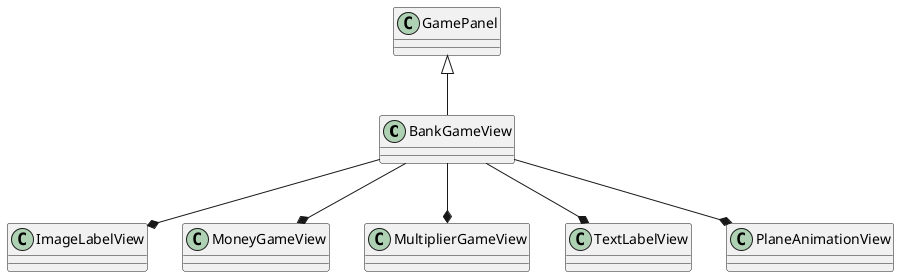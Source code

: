 @startuml


class BankGameView extends GamePanel {

}

class ImageLabelView {
}

class MoneyGameView {
}

class MultiplierGameView {
}

class TextLabelView {
}

class PlaneAnimationView {
}

BankGameView --* ImageLabelView
BankGameView --* MoneyGameView
BankGameView --* MultiplierGameView
BankGameView --* TextLabelView
BankGameView --* PlaneAnimationView
@enduml